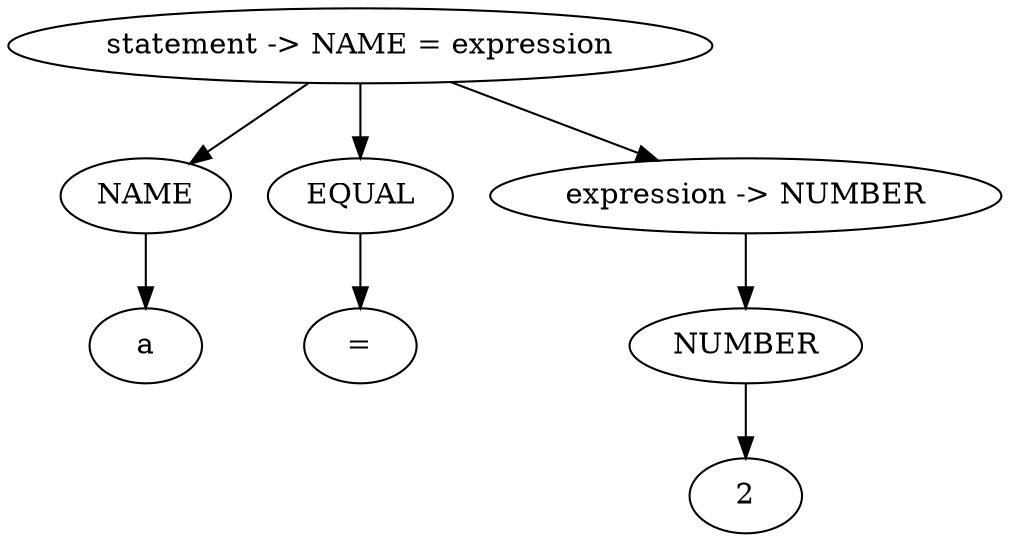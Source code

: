 digraph G{
8 [label="statement -> NAME = expression"];5 [label="NAME"];8->5
8 [label="statement -> NAME = expression"];7 [label="EQUAL"];8->7
8 [label="statement -> NAME = expression"];3 [label="expression -> NUMBER"];8->3
5 [label="NAME"];4 [label="a"];5->4
7 [label="EQUAL"];6 [label="="];7->6
3 [label="expression -> NUMBER"];2 [label="NUMBER"];3->2
2 [label="NUMBER"];1 [label="2"];2->1
}